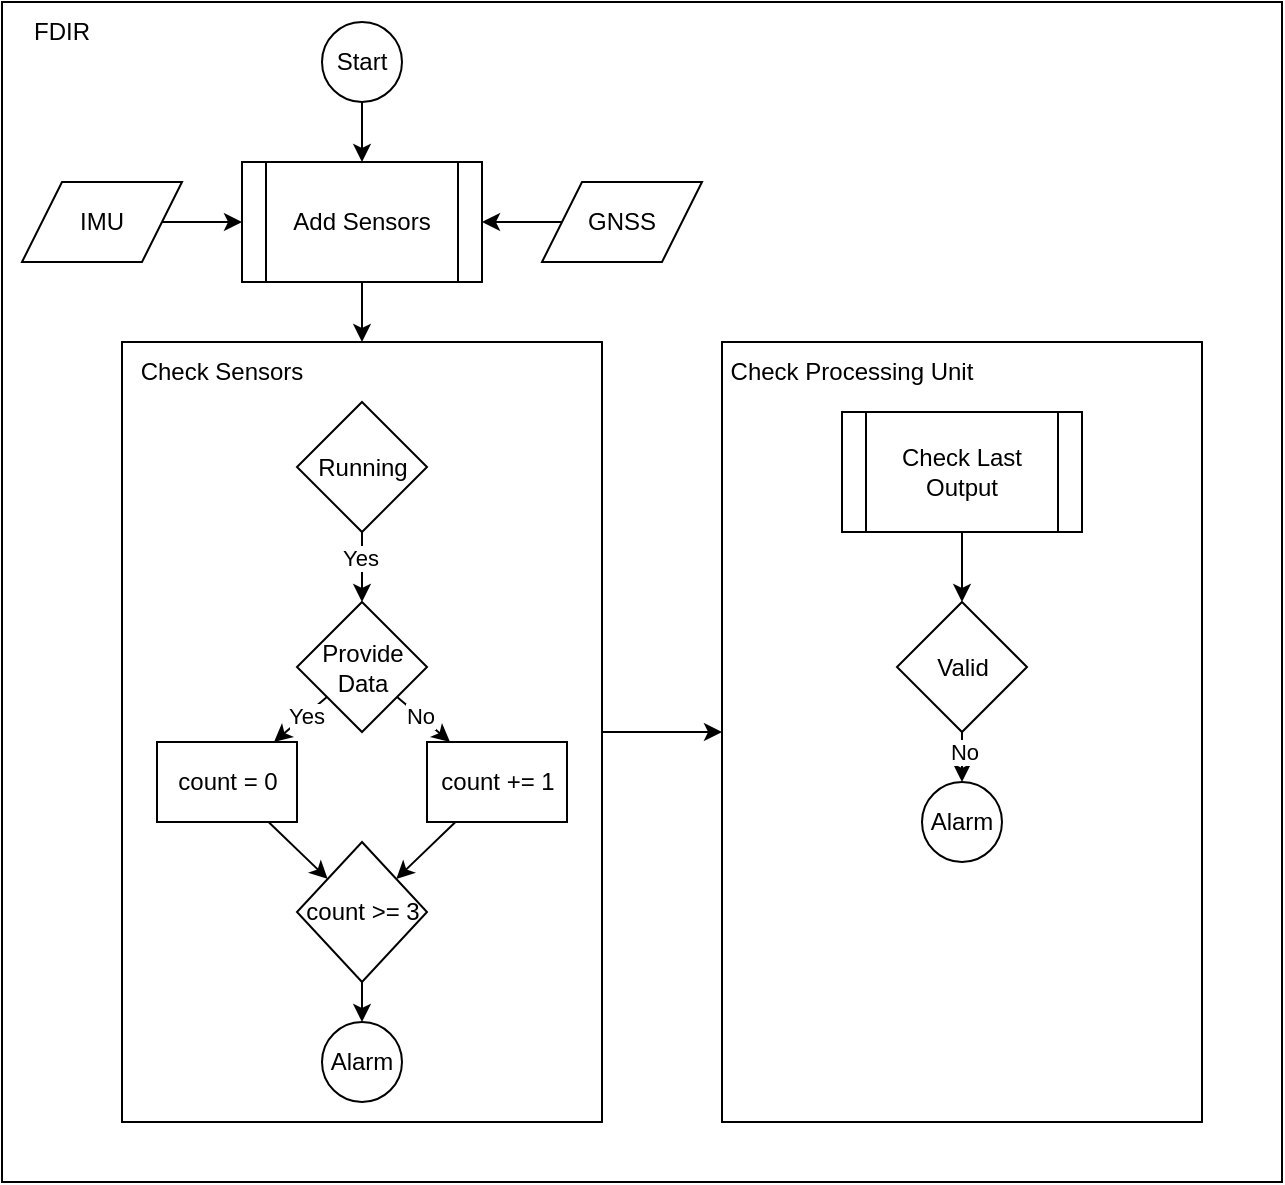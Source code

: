 <mxfile>
    <diagram id="9hcWU1pT9YPDINEGiAn_" name="Page-1">
        <mxGraphModel dx="951" dy="734" grid="1" gridSize="10" guides="1" tooltips="1" connect="1" arrows="1" fold="1" page="1" pageScale="1" pageWidth="827" pageHeight="1169" math="0" shadow="0">
            <root>
                <mxCell id="0"/>
                <mxCell id="1" parent="0"/>
                <mxCell id="20" value="" style="rounded=0;whiteSpace=wrap;html=1;" parent="1" vertex="1">
                    <mxGeometry x="80" y="30" width="640" height="590" as="geometry"/>
                </mxCell>
                <mxCell id="50" style="edgeStyle=none;html=1;exitX=1;exitY=0.5;exitDx=0;exitDy=0;entryX=0;entryY=0.5;entryDx=0;entryDy=0;" edge="1" parent="1" source="16" target="49">
                    <mxGeometry relative="1" as="geometry"/>
                </mxCell>
                <mxCell id="16" value="" style="rounded=0;whiteSpace=wrap;html=1;" parent="1" vertex="1">
                    <mxGeometry x="140" y="200" width="240" height="390" as="geometry"/>
                </mxCell>
                <mxCell id="48" style="edgeStyle=none;html=1;exitX=0.5;exitY=1;exitDx=0;exitDy=0;" edge="1" parent="1" source="6" target="16">
                    <mxGeometry relative="1" as="geometry"/>
                </mxCell>
                <mxCell id="6" value="Add Sensors" style="shape=process;whiteSpace=wrap;html=1;backgroundOutline=1;" parent="1" vertex="1">
                    <mxGeometry x="200" y="110" width="120" height="60" as="geometry"/>
                </mxCell>
                <mxCell id="10" value="" style="edgeStyle=none;html=1;" parent="1" source="9" target="6" edge="1">
                    <mxGeometry relative="1" as="geometry"/>
                </mxCell>
                <mxCell id="9" value="Start" style="ellipse;whiteSpace=wrap;html=1;aspect=fixed;" parent="1" vertex="1">
                    <mxGeometry x="240" y="40" width="40" height="40" as="geometry"/>
                </mxCell>
                <mxCell id="12" value="" style="edgeStyle=none;html=1;" parent="1" target="6" edge="1">
                    <mxGeometry relative="1" as="geometry">
                        <mxPoint x="160" y="140" as="sourcePoint"/>
                    </mxGeometry>
                </mxCell>
                <mxCell id="14" value="" style="edgeStyle=none;html=1;" parent="1" target="6" edge="1">
                    <mxGeometry relative="1" as="geometry">
                        <mxPoint x="360" y="140" as="sourcePoint"/>
                    </mxGeometry>
                </mxCell>
                <mxCell id="21" value="FDIR" style="text;html=1;align=center;verticalAlign=middle;whiteSpace=wrap;rounded=0;" parent="1" vertex="1">
                    <mxGeometry x="80" y="30" width="60" height="30" as="geometry"/>
                </mxCell>
                <mxCell id="22" value="GNSS" style="shape=parallelogram;perimeter=parallelogramPerimeter;whiteSpace=wrap;html=1;fixedSize=1;" parent="1" vertex="1">
                    <mxGeometry x="350" y="120" width="80" height="40" as="geometry"/>
                </mxCell>
                <mxCell id="23" value="IMU" style="shape=parallelogram;perimeter=parallelogramPerimeter;whiteSpace=wrap;html=1;fixedSize=1;" parent="1" vertex="1">
                    <mxGeometry x="90" y="120" width="80" height="40" as="geometry"/>
                </mxCell>
                <mxCell id="27" value="" style="edgeStyle=none;html=1;" edge="1" parent="1" source="24" target="26">
                    <mxGeometry relative="1" as="geometry"/>
                </mxCell>
                <mxCell id="28" value="Yes" style="edgeLabel;html=1;align=center;verticalAlign=middle;resizable=0;points=[];" vertex="1" connectable="0" parent="27">
                    <mxGeometry x="-0.28" y="-1" relative="1" as="geometry">
                        <mxPoint as="offset"/>
                    </mxGeometry>
                </mxCell>
                <mxCell id="24" value="Running" style="rhombus;whiteSpace=wrap;html=1;" vertex="1" parent="1">
                    <mxGeometry x="227.5" y="230" width="65" height="65" as="geometry"/>
                </mxCell>
                <mxCell id="41" value="" style="edgeStyle=none;html=1;" edge="1" parent="1" source="26" target="36">
                    <mxGeometry relative="1" as="geometry"/>
                </mxCell>
                <mxCell id="43" value="No" style="edgeLabel;html=1;align=center;verticalAlign=middle;resizable=0;points=[];" vertex="1" connectable="0" parent="41">
                    <mxGeometry x="-0.166" relative="1" as="geometry">
                        <mxPoint as="offset"/>
                    </mxGeometry>
                </mxCell>
                <mxCell id="42" value="" style="edgeStyle=none;html=1;" edge="1" parent="1" source="26" target="35">
                    <mxGeometry relative="1" as="geometry"/>
                </mxCell>
                <mxCell id="44" value="Yes" style="edgeLabel;html=1;align=center;verticalAlign=middle;resizable=0;points=[];" vertex="1" connectable="0" parent="42">
                    <mxGeometry x="-0.192" relative="1" as="geometry">
                        <mxPoint as="offset"/>
                    </mxGeometry>
                </mxCell>
                <mxCell id="26" value="Provide&lt;div&gt;Data&lt;/div&gt;" style="rhombus;whiteSpace=wrap;html=1;" vertex="1" parent="1">
                    <mxGeometry x="227.5" y="330" width="65" height="65" as="geometry"/>
                </mxCell>
                <mxCell id="34" value="Check Sensors" style="text;html=1;align=center;verticalAlign=middle;whiteSpace=wrap;rounded=0;" vertex="1" parent="1">
                    <mxGeometry x="140" y="200" width="100" height="30" as="geometry"/>
                </mxCell>
                <mxCell id="40" value="" style="edgeStyle=none;html=1;" edge="1" parent="1" source="35" target="37">
                    <mxGeometry relative="1" as="geometry"/>
                </mxCell>
                <mxCell id="35" value="count = 0" style="rounded=0;whiteSpace=wrap;html=1;" vertex="1" parent="1">
                    <mxGeometry x="157.5" y="400" width="70" height="40" as="geometry"/>
                </mxCell>
                <mxCell id="39" value="" style="edgeStyle=none;html=1;" edge="1" parent="1" source="36" target="37">
                    <mxGeometry relative="1" as="geometry"/>
                </mxCell>
                <mxCell id="36" value="count += 1" style="rounded=0;whiteSpace=wrap;html=1;" vertex="1" parent="1">
                    <mxGeometry x="292.5" y="400" width="70" height="40" as="geometry"/>
                </mxCell>
                <mxCell id="46" value="" style="edgeStyle=none;html=1;" edge="1" parent="1" source="37" target="45">
                    <mxGeometry relative="1" as="geometry"/>
                </mxCell>
                <mxCell id="37" value="count &amp;gt;= 3" style="rhombus;whiteSpace=wrap;html=1;" vertex="1" parent="1">
                    <mxGeometry x="227.5" y="450" width="65" height="70" as="geometry"/>
                </mxCell>
                <mxCell id="45" value="Alarm" style="ellipse;whiteSpace=wrap;html=1;aspect=fixed;" vertex="1" parent="1">
                    <mxGeometry x="240" y="540" width="40" height="40" as="geometry"/>
                </mxCell>
                <mxCell id="49" value="" style="rounded=0;whiteSpace=wrap;html=1;" vertex="1" parent="1">
                    <mxGeometry x="440" y="200" width="240" height="390" as="geometry"/>
                </mxCell>
                <mxCell id="51" value="Check Processing Unit" style="text;html=1;align=center;verticalAlign=middle;whiteSpace=wrap;rounded=0;" vertex="1" parent="1">
                    <mxGeometry x="440" y="200" width="130" height="30" as="geometry"/>
                </mxCell>
                <mxCell id="54" value="" style="edgeStyle=none;html=1;" edge="1" parent="1" source="52" target="53">
                    <mxGeometry relative="1" as="geometry"/>
                </mxCell>
                <mxCell id="52" value="Check Last Output" style="shape=process;whiteSpace=wrap;html=1;backgroundOutline=1;" vertex="1" parent="1">
                    <mxGeometry x="500" y="235" width="120" height="60" as="geometry"/>
                </mxCell>
                <mxCell id="56" value="" style="edgeStyle=none;html=1;" edge="1" parent="1" source="53" target="55">
                    <mxGeometry relative="1" as="geometry"/>
                </mxCell>
                <mxCell id="57" value="No" style="edgeLabel;html=1;align=center;verticalAlign=middle;resizable=0;points=[];" vertex="1" connectable="0" parent="56">
                    <mxGeometry x="-0.189" y="1" relative="1" as="geometry">
                        <mxPoint as="offset"/>
                    </mxGeometry>
                </mxCell>
                <mxCell id="53" value="Valid" style="rhombus;whiteSpace=wrap;html=1;" vertex="1" parent="1">
                    <mxGeometry x="527.5" y="330" width="65" height="65" as="geometry"/>
                </mxCell>
                <mxCell id="55" value="Alarm" style="ellipse;whiteSpace=wrap;html=1;aspect=fixed;" vertex="1" parent="1">
                    <mxGeometry x="540" y="420" width="40" height="40" as="geometry"/>
                </mxCell>
            </root>
        </mxGraphModel>
    </diagram>
</mxfile>